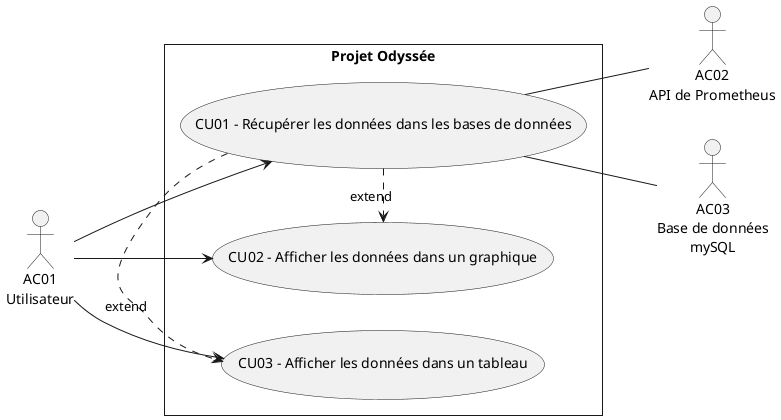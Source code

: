 @startuml
left to right direction
skinparam PackageStyle rect
skinparam style strictuml
skinparam defaultfontname Verdana
skinparam DefaultTextAlignment center
skinparam Linetype agent


'ACTEURS
:AC01\nUtilisateur: as AC01
:AC02\nAPI de Prometheus: as AC02
:AC03\nBase de données\nmySQL: as AC03


'LE PROJET ODYSSÉE
rectangle "Projet Odyssée" {
  'CAS D'UTILISATION
  (CU01 - Récupérer les données dans les bases de données) as (CU01)
  (CU02 - Afficher les données dans un graphique) as (CU02)
  (CU03 - Afficher les données dans un tableau) as (CU03)


  'LIENS ENTRE ACTEURS ET CAS D'UTILISATION
  AC01 --> (CU01)
  AC01 --> (CU02)
  AC01 --> (CU03)

  (CU01) -- AC02
  (CU01) -- AC03


  'LIENS ENTRE LES CAS D'UTILISATION
  (CU01) .> (CU02) : extend
  (CU01) .> (CU03) : extend
}

@enduml